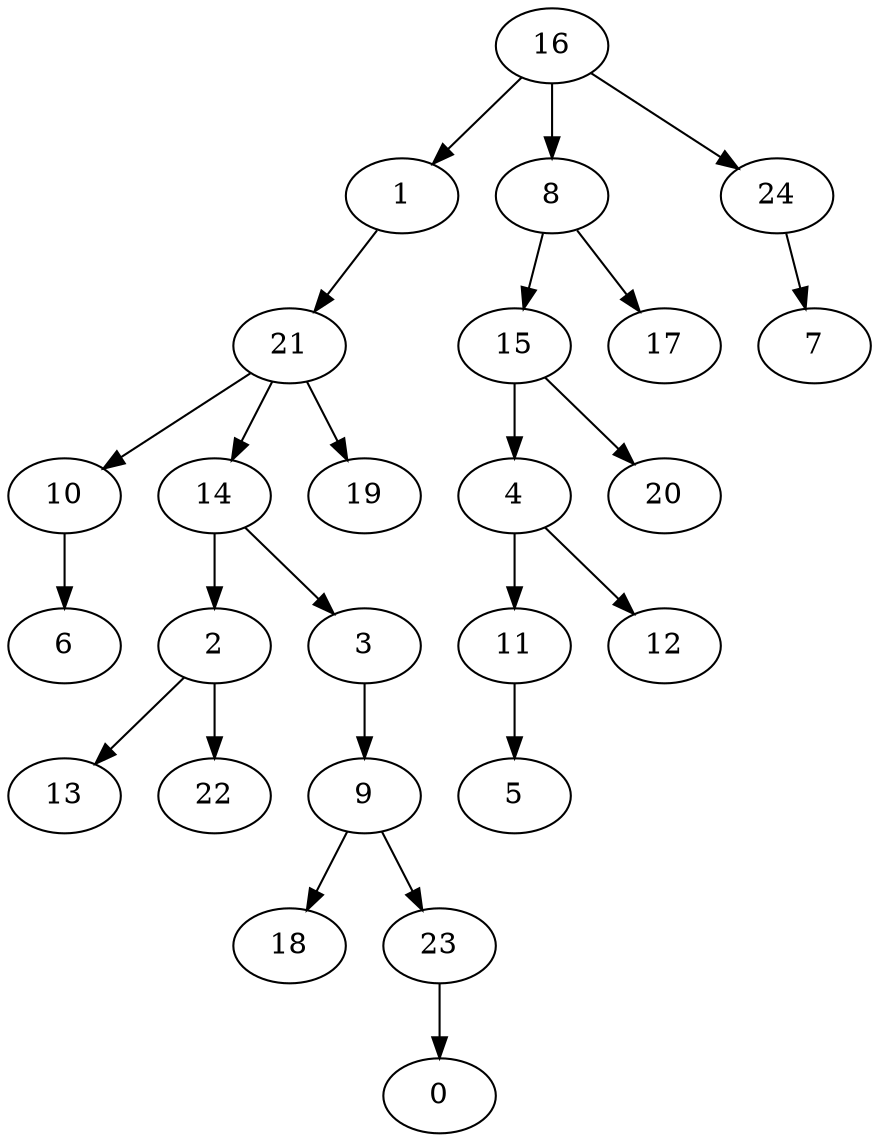 digraph  {
1 [label=1];
21 [label=21];
2 [label=2];
13 [label=13];
22 [label=22];
3 [label=3];
9 [label=9];
4 [label=4];
11 [label=11];
12 [label=12];
8 [label=8];
15 [label=15];
17 [label=17];
18 [label=18];
23 [label=23];
10 [label=10];
6 [label=6];
5 [label=5];
14 [label=14];
20 [label=20];
16 [label=16];
24 [label=24];
19 [label=19];
0 [label=0];
7 [label=7];
1 -> 21  [key=0];
21 -> 10  [key=0];
21 -> 14  [key=0];
21 -> 19  [key=0];
2 -> 13  [key=0];
2 -> 22  [key=0];
3 -> 9  [key=0];
9 -> 18  [key=0];
9 -> 23  [key=0];
4 -> 11  [key=0];
4 -> 12  [key=0];
11 -> 5  [key=0];
8 -> 15  [key=0];
8 -> 17  [key=0];
15 -> 4  [key=0];
15 -> 20  [key=0];
23 -> 0  [key=0];
10 -> 6  [key=0];
14 -> 2  [key=0];
14 -> 3  [key=0];
16 -> 1  [key=0];
16 -> 8  [key=0];
16 -> 24  [key=0];
24 -> 7  [key=0];
}
